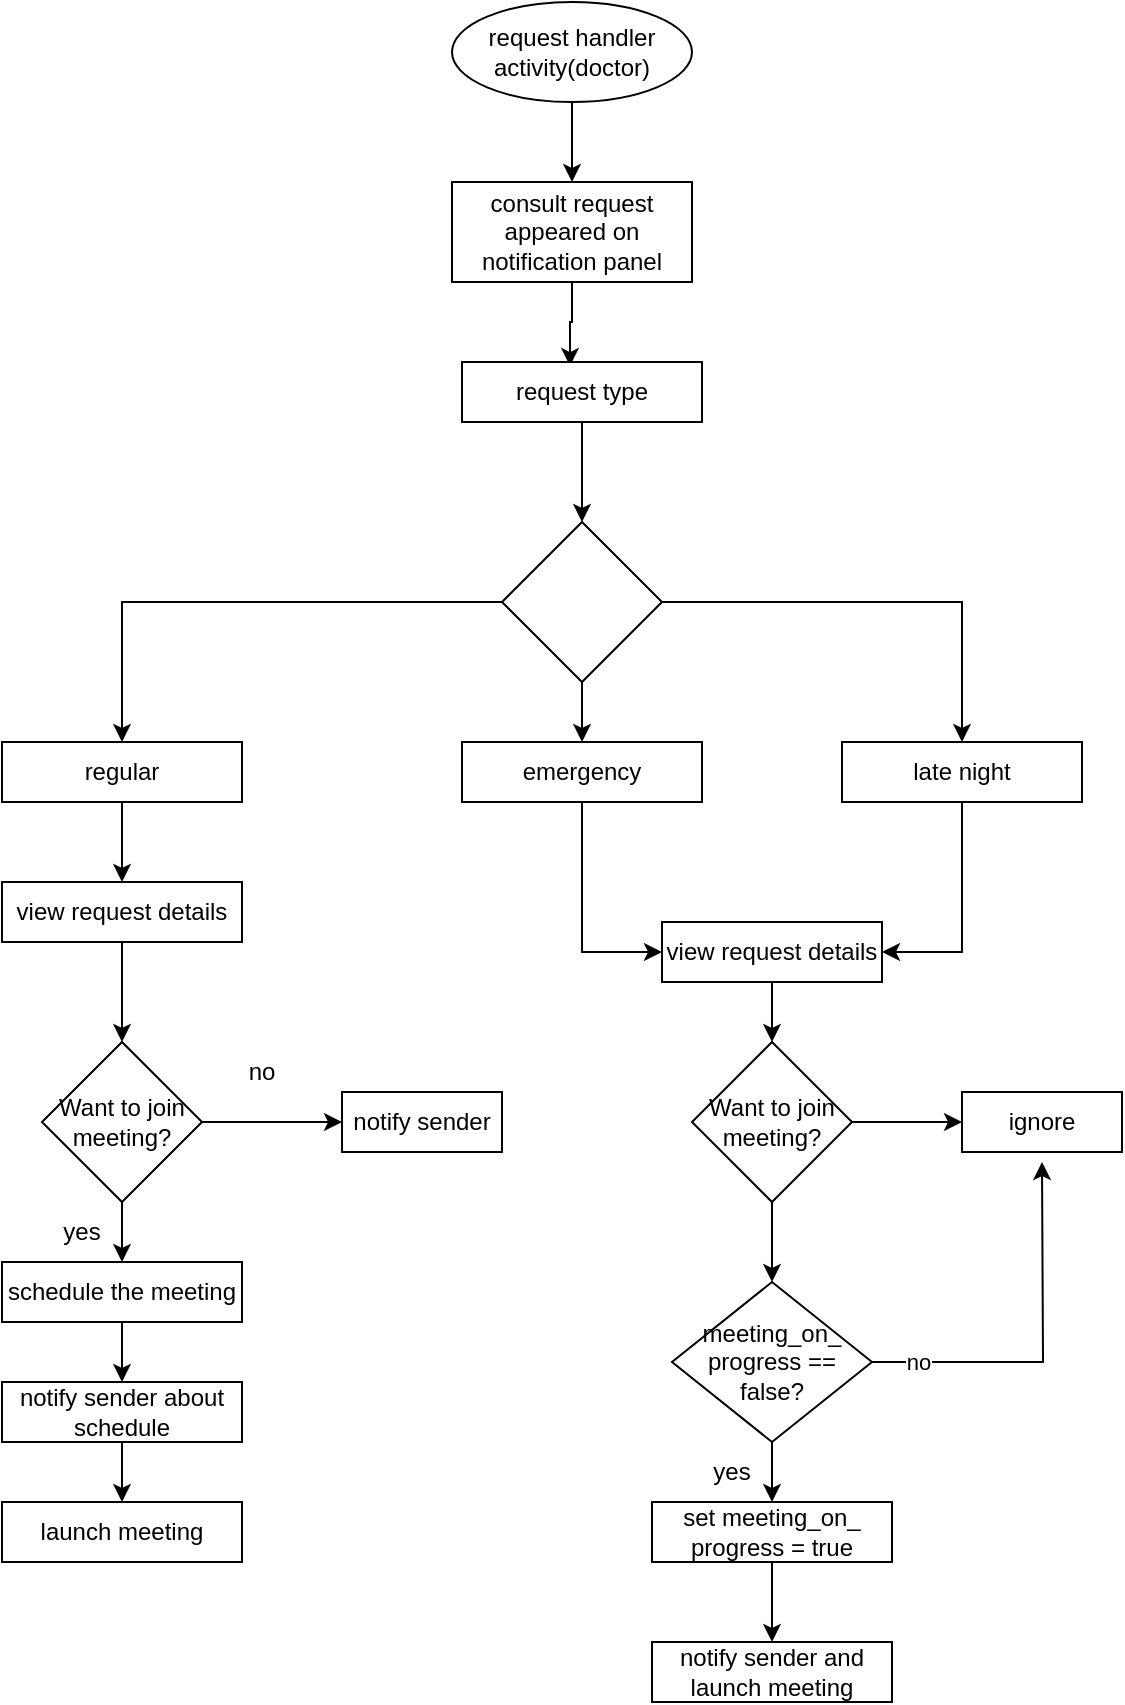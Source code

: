 <mxfile version="20.8.5" type="github">
  <diagram id="wbkt6HfqlIf_TVYaDv4-" name="Page-1">
    <mxGraphModel dx="880" dy="456" grid="1" gridSize="10" guides="1" tooltips="1" connect="1" arrows="1" fold="1" page="1" pageScale="1" pageWidth="850" pageHeight="1100" math="0" shadow="0">
      <root>
        <mxCell id="0" />
        <mxCell id="1" parent="0" />
        <mxCell id="oPC-U731oiN2YdVs4txt-42" style="edgeStyle=orthogonalEdgeStyle;rounded=0;orthogonalLoop=1;jettySize=auto;html=1;" edge="1" parent="1" source="oPC-U731oiN2YdVs4txt-1" target="oPC-U731oiN2YdVs4txt-2">
          <mxGeometry relative="1" as="geometry" />
        </mxCell>
        <mxCell id="oPC-U731oiN2YdVs4txt-1" value="request handler activity(doctor)" style="ellipse;whiteSpace=wrap;html=1;" vertex="1" parent="1">
          <mxGeometry x="425" y="110" width="120" height="50" as="geometry" />
        </mxCell>
        <mxCell id="oPC-U731oiN2YdVs4txt-48" style="edgeStyle=orthogonalEdgeStyle;rounded=0;orthogonalLoop=1;jettySize=auto;html=1;entryX=0.45;entryY=0.067;entryDx=0;entryDy=0;entryPerimeter=0;" edge="1" parent="1" source="oPC-U731oiN2YdVs4txt-2" target="oPC-U731oiN2YdVs4txt-3">
          <mxGeometry relative="1" as="geometry" />
        </mxCell>
        <mxCell id="oPC-U731oiN2YdVs4txt-2" value="consult request appeared on notification panel" style="rounded=0;whiteSpace=wrap;html=1;" vertex="1" parent="1">
          <mxGeometry x="425" y="200" width="120" height="50" as="geometry" />
        </mxCell>
        <mxCell id="oPC-U731oiN2YdVs4txt-22" value="" style="edgeStyle=orthogonalEdgeStyle;rounded=0;orthogonalLoop=1;jettySize=auto;html=1;" edge="1" parent="1" source="oPC-U731oiN2YdVs4txt-3" target="oPC-U731oiN2YdVs4txt-15">
          <mxGeometry relative="1" as="geometry" />
        </mxCell>
        <mxCell id="oPC-U731oiN2YdVs4txt-3" value="request type" style="rounded=0;whiteSpace=wrap;html=1;" vertex="1" parent="1">
          <mxGeometry x="430" y="290" width="120" height="30" as="geometry" />
        </mxCell>
        <mxCell id="oPC-U731oiN2YdVs4txt-19" style="edgeStyle=orthogonalEdgeStyle;rounded=0;orthogonalLoop=1;jettySize=auto;html=1;entryX=0.5;entryY=0;entryDx=0;entryDy=0;" edge="1" parent="1" source="oPC-U731oiN2YdVs4txt-15" target="oPC-U731oiN2YdVs4txt-18">
          <mxGeometry relative="1" as="geometry" />
        </mxCell>
        <mxCell id="oPC-U731oiN2YdVs4txt-21" style="edgeStyle=orthogonalEdgeStyle;rounded=0;orthogonalLoop=1;jettySize=auto;html=1;" edge="1" parent="1" source="oPC-U731oiN2YdVs4txt-15" target="oPC-U731oiN2YdVs4txt-16">
          <mxGeometry relative="1" as="geometry" />
        </mxCell>
        <mxCell id="oPC-U731oiN2YdVs4txt-28" style="edgeStyle=orthogonalEdgeStyle;rounded=0;orthogonalLoop=1;jettySize=auto;html=1;entryX=0.5;entryY=0;entryDx=0;entryDy=0;" edge="1" parent="1" source="oPC-U731oiN2YdVs4txt-15" target="oPC-U731oiN2YdVs4txt-17">
          <mxGeometry relative="1" as="geometry" />
        </mxCell>
        <mxCell id="oPC-U731oiN2YdVs4txt-15" value="" style="rhombus;whiteSpace=wrap;html=1;" vertex="1" parent="1">
          <mxGeometry x="450" y="370" width="80" height="80" as="geometry" />
        </mxCell>
        <mxCell id="oPC-U731oiN2YdVs4txt-58" style="edgeStyle=orthogonalEdgeStyle;rounded=0;orthogonalLoop=1;jettySize=auto;html=1;entryX=1;entryY=0.5;entryDx=0;entryDy=0;" edge="1" parent="1" source="oPC-U731oiN2YdVs4txt-16" target="oPC-U731oiN2YdVs4txt-31">
          <mxGeometry relative="1" as="geometry" />
        </mxCell>
        <mxCell id="oPC-U731oiN2YdVs4txt-16" value="late night" style="rounded=0;whiteSpace=wrap;html=1;" vertex="1" parent="1">
          <mxGeometry x="620" y="480" width="120" height="30" as="geometry" />
        </mxCell>
        <mxCell id="oPC-U731oiN2YdVs4txt-57" style="edgeStyle=orthogonalEdgeStyle;rounded=0;orthogonalLoop=1;jettySize=auto;html=1;entryX=0;entryY=0.5;entryDx=0;entryDy=0;" edge="1" parent="1" source="oPC-U731oiN2YdVs4txt-17" target="oPC-U731oiN2YdVs4txt-31">
          <mxGeometry relative="1" as="geometry" />
        </mxCell>
        <mxCell id="oPC-U731oiN2YdVs4txt-17" value="emergency" style="rounded=0;whiteSpace=wrap;html=1;" vertex="1" parent="1">
          <mxGeometry x="430" y="480" width="120" height="30" as="geometry" />
        </mxCell>
        <mxCell id="oPC-U731oiN2YdVs4txt-49" style="edgeStyle=orthogonalEdgeStyle;rounded=0;orthogonalLoop=1;jettySize=auto;html=1;entryX=0.5;entryY=0;entryDx=0;entryDy=0;" edge="1" parent="1" source="oPC-U731oiN2YdVs4txt-18" target="oPC-U731oiN2YdVs4txt-23">
          <mxGeometry relative="1" as="geometry" />
        </mxCell>
        <mxCell id="oPC-U731oiN2YdVs4txt-18" value="regular" style="rounded=0;whiteSpace=wrap;html=1;" vertex="1" parent="1">
          <mxGeometry x="200" y="480" width="120" height="30" as="geometry" />
        </mxCell>
        <mxCell id="oPC-U731oiN2YdVs4txt-50" style="edgeStyle=orthogonalEdgeStyle;rounded=0;orthogonalLoop=1;jettySize=auto;html=1;" edge="1" parent="1" source="oPC-U731oiN2YdVs4txt-23" target="oPC-U731oiN2YdVs4txt-24">
          <mxGeometry relative="1" as="geometry" />
        </mxCell>
        <mxCell id="oPC-U731oiN2YdVs4txt-23" value="view request details" style="rounded=0;whiteSpace=wrap;html=1;" vertex="1" parent="1">
          <mxGeometry x="200" y="550" width="120" height="30" as="geometry" />
        </mxCell>
        <mxCell id="oPC-U731oiN2YdVs4txt-51" style="edgeStyle=orthogonalEdgeStyle;rounded=0;orthogonalLoop=1;jettySize=auto;html=1;entryX=0;entryY=0.5;entryDx=0;entryDy=0;" edge="1" parent="1" source="oPC-U731oiN2YdVs4txt-24" target="oPC-U731oiN2YdVs4txt-30">
          <mxGeometry relative="1" as="geometry">
            <Array as="points" />
          </mxGeometry>
        </mxCell>
        <mxCell id="oPC-U731oiN2YdVs4txt-53" style="edgeStyle=orthogonalEdgeStyle;rounded=0;orthogonalLoop=1;jettySize=auto;html=1;entryX=0.5;entryY=0;entryDx=0;entryDy=0;" edge="1" parent="1" source="oPC-U731oiN2YdVs4txt-24" target="oPC-U731oiN2YdVs4txt-27">
          <mxGeometry relative="1" as="geometry" />
        </mxCell>
        <mxCell id="oPC-U731oiN2YdVs4txt-24" value="Want to join meeting?" style="rhombus;whiteSpace=wrap;html=1;" vertex="1" parent="1">
          <mxGeometry x="220" y="630" width="80" height="80" as="geometry" />
        </mxCell>
        <mxCell id="oPC-U731oiN2YdVs4txt-56" style="edgeStyle=orthogonalEdgeStyle;rounded=0;orthogonalLoop=1;jettySize=auto;html=1;entryX=0.5;entryY=0;entryDx=0;entryDy=0;" edge="1" parent="1" source="oPC-U731oiN2YdVs4txt-26" target="oPC-U731oiN2YdVs4txt-29">
          <mxGeometry relative="1" as="geometry" />
        </mxCell>
        <mxCell id="oPC-U731oiN2YdVs4txt-26" value="notify sender about schedule" style="rounded=0;whiteSpace=wrap;html=1;" vertex="1" parent="1">
          <mxGeometry x="200" y="800" width="120" height="30" as="geometry" />
        </mxCell>
        <mxCell id="oPC-U731oiN2YdVs4txt-55" style="edgeStyle=orthogonalEdgeStyle;rounded=0;orthogonalLoop=1;jettySize=auto;html=1;entryX=0.5;entryY=0;entryDx=0;entryDy=0;" edge="1" parent="1" source="oPC-U731oiN2YdVs4txt-27" target="oPC-U731oiN2YdVs4txt-26">
          <mxGeometry relative="1" as="geometry" />
        </mxCell>
        <mxCell id="oPC-U731oiN2YdVs4txt-27" value="schedule the meeting" style="rounded=0;whiteSpace=wrap;html=1;" vertex="1" parent="1">
          <mxGeometry x="200" y="740" width="120" height="30" as="geometry" />
        </mxCell>
        <mxCell id="oPC-U731oiN2YdVs4txt-29" value="launch meeting" style="rounded=0;whiteSpace=wrap;html=1;" vertex="1" parent="1">
          <mxGeometry x="200" y="860" width="120" height="30" as="geometry" />
        </mxCell>
        <mxCell id="oPC-U731oiN2YdVs4txt-30" value="notify sender" style="rounded=0;whiteSpace=wrap;html=1;" vertex="1" parent="1">
          <mxGeometry x="370" y="655" width="80" height="30" as="geometry" />
        </mxCell>
        <mxCell id="oPC-U731oiN2YdVs4txt-59" value="" style="edgeStyle=orthogonalEdgeStyle;rounded=0;orthogonalLoop=1;jettySize=auto;html=1;" edge="1" parent="1" source="oPC-U731oiN2YdVs4txt-31" target="oPC-U731oiN2YdVs4txt-32">
          <mxGeometry relative="1" as="geometry" />
        </mxCell>
        <mxCell id="oPC-U731oiN2YdVs4txt-31" value="view request details" style="rounded=0;whiteSpace=wrap;html=1;" vertex="1" parent="1">
          <mxGeometry x="530" y="570" width="110" height="30" as="geometry" />
        </mxCell>
        <mxCell id="oPC-U731oiN2YdVs4txt-62" style="edgeStyle=orthogonalEdgeStyle;rounded=0;orthogonalLoop=1;jettySize=auto;html=1;entryX=0;entryY=0.5;entryDx=0;entryDy=0;" edge="1" parent="1" source="oPC-U731oiN2YdVs4txt-32" target="oPC-U731oiN2YdVs4txt-33">
          <mxGeometry relative="1" as="geometry" />
        </mxCell>
        <mxCell id="oPC-U731oiN2YdVs4txt-63" style="edgeStyle=orthogonalEdgeStyle;rounded=0;orthogonalLoop=1;jettySize=auto;html=1;" edge="1" parent="1" source="oPC-U731oiN2YdVs4txt-32" target="oPC-U731oiN2YdVs4txt-37">
          <mxGeometry relative="1" as="geometry" />
        </mxCell>
        <mxCell id="oPC-U731oiN2YdVs4txt-32" value="Want to join meeting?" style="rhombus;whiteSpace=wrap;html=1;" vertex="1" parent="1">
          <mxGeometry x="545" y="630" width="80" height="80" as="geometry" />
        </mxCell>
        <mxCell id="oPC-U731oiN2YdVs4txt-33" value="ignore" style="rounded=0;whiteSpace=wrap;html=1;" vertex="1" parent="1">
          <mxGeometry x="680" y="655" width="80" height="30" as="geometry" />
        </mxCell>
        <mxCell id="oPC-U731oiN2YdVs4txt-35" value="notify sender and launch meeting" style="rounded=0;whiteSpace=wrap;html=1;" vertex="1" parent="1">
          <mxGeometry x="525" y="930" width="120" height="30" as="geometry" />
        </mxCell>
        <mxCell id="oPC-U731oiN2YdVs4txt-68" value="" style="edgeStyle=orthogonalEdgeStyle;rounded=0;orthogonalLoop=1;jettySize=auto;html=1;" edge="1" parent="1" source="oPC-U731oiN2YdVs4txt-36" target="oPC-U731oiN2YdVs4txt-35">
          <mxGeometry relative="1" as="geometry" />
        </mxCell>
        <mxCell id="oPC-U731oiN2YdVs4txt-36" value="set meeting_on_&lt;br&gt;progress = true" style="rounded=0;whiteSpace=wrap;html=1;" vertex="1" parent="1">
          <mxGeometry x="525" y="860" width="120" height="30" as="geometry" />
        </mxCell>
        <mxCell id="oPC-U731oiN2YdVs4txt-64" value="" style="edgeStyle=orthogonalEdgeStyle;rounded=0;orthogonalLoop=1;jettySize=auto;html=1;" edge="1" parent="1" source="oPC-U731oiN2YdVs4txt-37" target="oPC-U731oiN2YdVs4txt-36">
          <mxGeometry relative="1" as="geometry" />
        </mxCell>
        <mxCell id="oPC-U731oiN2YdVs4txt-66" style="edgeStyle=orthogonalEdgeStyle;rounded=0;orthogonalLoop=1;jettySize=auto;html=1;" edge="1" parent="1" source="oPC-U731oiN2YdVs4txt-37">
          <mxGeometry relative="1" as="geometry">
            <mxPoint x="720" y="690" as="targetPoint" />
          </mxGeometry>
        </mxCell>
        <mxCell id="oPC-U731oiN2YdVs4txt-67" value="no" style="edgeLabel;html=1;align=center;verticalAlign=middle;resizable=0;points=[];" vertex="1" connectable="0" parent="oPC-U731oiN2YdVs4txt-66">
          <mxGeometry x="-0.751" relative="1" as="geometry">
            <mxPoint as="offset" />
          </mxGeometry>
        </mxCell>
        <mxCell id="oPC-U731oiN2YdVs4txt-37" value="meeting_on_&lt;br&gt;progress == false?" style="rhombus;whiteSpace=wrap;html=1;" vertex="1" parent="1">
          <mxGeometry x="535" y="750" width="100" height="80" as="geometry" />
        </mxCell>
        <mxCell id="oPC-U731oiN2YdVs4txt-52" value="no" style="text;html=1;strokeColor=none;fillColor=none;align=center;verticalAlign=middle;whiteSpace=wrap;rounded=0;" vertex="1" parent="1">
          <mxGeometry x="300" y="630" width="60" height="30" as="geometry" />
        </mxCell>
        <mxCell id="oPC-U731oiN2YdVs4txt-54" value="yes" style="text;html=1;strokeColor=none;fillColor=none;align=center;verticalAlign=middle;whiteSpace=wrap;rounded=0;" vertex="1" parent="1">
          <mxGeometry x="210" y="710" width="60" height="30" as="geometry" />
        </mxCell>
        <mxCell id="oPC-U731oiN2YdVs4txt-65" value="yes" style="text;html=1;strokeColor=none;fillColor=none;align=center;verticalAlign=middle;whiteSpace=wrap;rounded=0;" vertex="1" parent="1">
          <mxGeometry x="535" y="830" width="60" height="30" as="geometry" />
        </mxCell>
      </root>
    </mxGraphModel>
  </diagram>
</mxfile>
